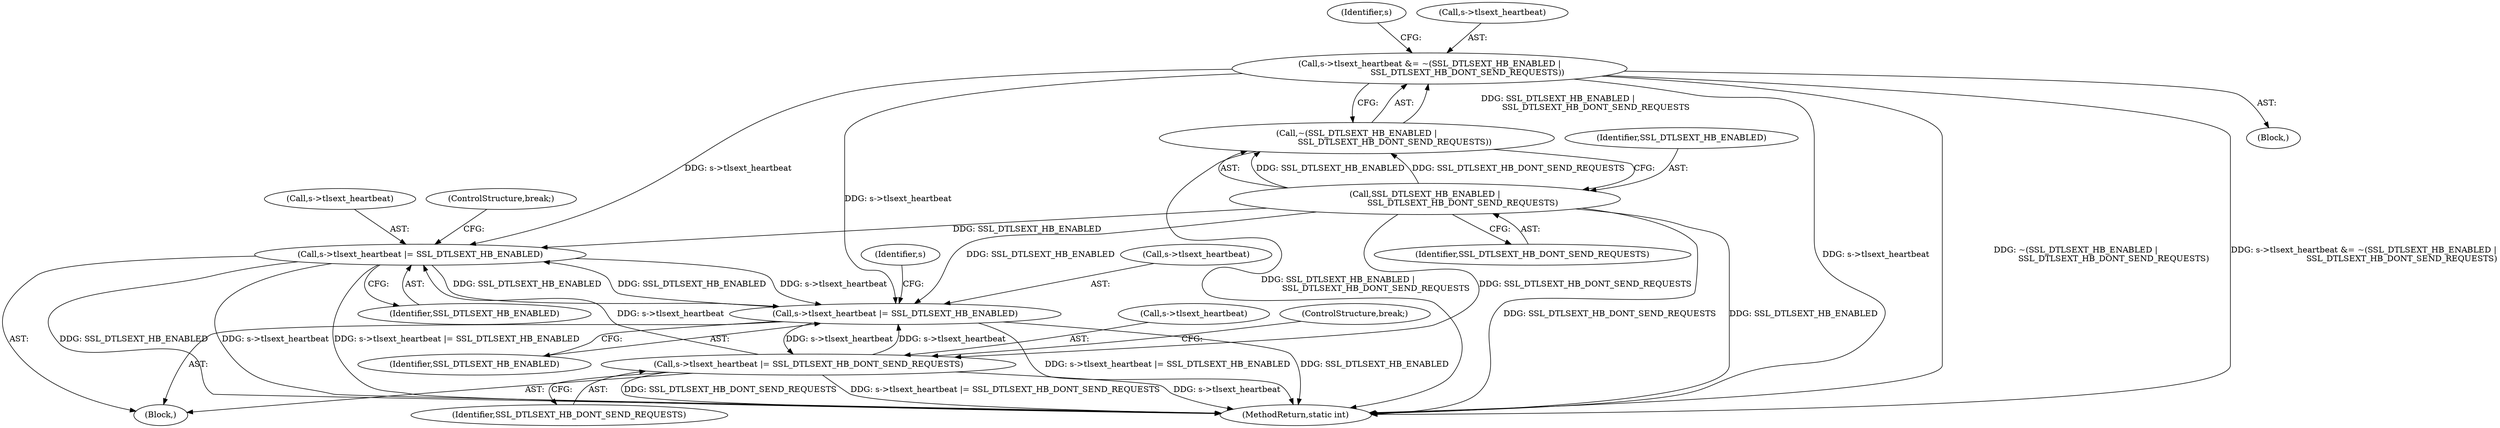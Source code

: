 digraph "0_openssl_4ad93618d26a3ea23d36ad5498ff4f59eff3a4d2_7@pointer" {
"1000193" [label="(Call,s->tlsext_heartbeat &= ~(SSL_DTLSEXT_HB_ENABLED |\n                             SSL_DTLSEXT_HB_DONT_SEND_REQUESTS))"];
"1000197" [label="(Call,~(SSL_DTLSEXT_HB_ENABLED |\n                             SSL_DTLSEXT_HB_DONT_SEND_REQUESTS))"];
"1000198" [label="(Call,SSL_DTLSEXT_HB_ENABLED |\n                             SSL_DTLSEXT_HB_DONT_SEND_REQUESTS)"];
"1000932" [label="(Call,s->tlsext_heartbeat |= SSL_DTLSEXT_HB_ENABLED)"];
"1000939" [label="(Call,s->tlsext_heartbeat |= SSL_DTLSEXT_HB_ENABLED)"];
"1000944" [label="(Call,s->tlsext_heartbeat |= SSL_DTLSEXT_HB_DONT_SEND_REQUESTS)"];
"1000932" [label="(Call,s->tlsext_heartbeat |= SSL_DTLSEXT_HB_ENABLED)"];
"1000939" [label="(Call,s->tlsext_heartbeat |= SSL_DTLSEXT_HB_ENABLED)"];
"1000948" [label="(Identifier,SSL_DTLSEXT_HB_DONT_SEND_REQUESTS)"];
"1000936" [label="(Identifier,SSL_DTLSEXT_HB_ENABLED)"];
"1000943" [label="(Identifier,SSL_DTLSEXT_HB_ENABLED)"];
"1000193" [label="(Call,s->tlsext_heartbeat &= ~(SSL_DTLSEXT_HB_ENABLED |\n                             SSL_DTLSEXT_HB_DONT_SEND_REQUESTS))"];
"1001099" [label="(MethodReturn,static int)"];
"1000204" [label="(Identifier,s)"];
"1000933" [label="(Call,s->tlsext_heartbeat)"];
"1000124" [label="(Block,)"];
"1000197" [label="(Call,~(SSL_DTLSEXT_HB_ENABLED |\n                             SSL_DTLSEXT_HB_DONT_SEND_REQUESTS))"];
"1000944" [label="(Call,s->tlsext_heartbeat |= SSL_DTLSEXT_HB_DONT_SEND_REQUESTS)"];
"1000940" [label="(Call,s->tlsext_heartbeat)"];
"1000199" [label="(Identifier,SSL_DTLSEXT_HB_ENABLED)"];
"1000937" [label="(ControlStructure,break;)"];
"1000930" [label="(Block,)"];
"1000200" [label="(Identifier,SSL_DTLSEXT_HB_DONT_SEND_REQUESTS)"];
"1000946" [label="(Identifier,s)"];
"1000945" [label="(Call,s->tlsext_heartbeat)"];
"1000949" [label="(ControlStructure,break;)"];
"1000194" [label="(Call,s->tlsext_heartbeat)"];
"1000198" [label="(Call,SSL_DTLSEXT_HB_ENABLED |\n                             SSL_DTLSEXT_HB_DONT_SEND_REQUESTS)"];
"1000193" -> "1000124"  [label="AST: "];
"1000193" -> "1000197"  [label="CFG: "];
"1000194" -> "1000193"  [label="AST: "];
"1000197" -> "1000193"  [label="AST: "];
"1000204" -> "1000193"  [label="CFG: "];
"1000193" -> "1001099"  [label="DDG: s->tlsext_heartbeat"];
"1000193" -> "1001099"  [label="DDG: ~(SSL_DTLSEXT_HB_ENABLED |\n                             SSL_DTLSEXT_HB_DONT_SEND_REQUESTS)"];
"1000193" -> "1001099"  [label="DDG: s->tlsext_heartbeat &= ~(SSL_DTLSEXT_HB_ENABLED |\n                             SSL_DTLSEXT_HB_DONT_SEND_REQUESTS)"];
"1000197" -> "1000193"  [label="DDG: SSL_DTLSEXT_HB_ENABLED |\n                             SSL_DTLSEXT_HB_DONT_SEND_REQUESTS"];
"1000193" -> "1000932"  [label="DDG: s->tlsext_heartbeat"];
"1000193" -> "1000939"  [label="DDG: s->tlsext_heartbeat"];
"1000197" -> "1000198"  [label="CFG: "];
"1000198" -> "1000197"  [label="AST: "];
"1000197" -> "1001099"  [label="DDG: SSL_DTLSEXT_HB_ENABLED |\n                             SSL_DTLSEXT_HB_DONT_SEND_REQUESTS"];
"1000198" -> "1000197"  [label="DDG: SSL_DTLSEXT_HB_ENABLED"];
"1000198" -> "1000197"  [label="DDG: SSL_DTLSEXT_HB_DONT_SEND_REQUESTS"];
"1000198" -> "1000200"  [label="CFG: "];
"1000199" -> "1000198"  [label="AST: "];
"1000200" -> "1000198"  [label="AST: "];
"1000198" -> "1001099"  [label="DDG: SSL_DTLSEXT_HB_DONT_SEND_REQUESTS"];
"1000198" -> "1001099"  [label="DDG: SSL_DTLSEXT_HB_ENABLED"];
"1000198" -> "1000932"  [label="DDG: SSL_DTLSEXT_HB_ENABLED"];
"1000198" -> "1000939"  [label="DDG: SSL_DTLSEXT_HB_ENABLED"];
"1000198" -> "1000944"  [label="DDG: SSL_DTLSEXT_HB_DONT_SEND_REQUESTS"];
"1000932" -> "1000930"  [label="AST: "];
"1000932" -> "1000936"  [label="CFG: "];
"1000933" -> "1000932"  [label="AST: "];
"1000936" -> "1000932"  [label="AST: "];
"1000937" -> "1000932"  [label="CFG: "];
"1000932" -> "1001099"  [label="DDG: SSL_DTLSEXT_HB_ENABLED"];
"1000932" -> "1001099"  [label="DDG: s->tlsext_heartbeat"];
"1000932" -> "1001099"  [label="DDG: s->tlsext_heartbeat |= SSL_DTLSEXT_HB_ENABLED"];
"1000944" -> "1000932"  [label="DDG: s->tlsext_heartbeat"];
"1000939" -> "1000932"  [label="DDG: SSL_DTLSEXT_HB_ENABLED"];
"1000932" -> "1000939"  [label="DDG: s->tlsext_heartbeat"];
"1000932" -> "1000939"  [label="DDG: SSL_DTLSEXT_HB_ENABLED"];
"1000939" -> "1000930"  [label="AST: "];
"1000939" -> "1000943"  [label="CFG: "];
"1000940" -> "1000939"  [label="AST: "];
"1000943" -> "1000939"  [label="AST: "];
"1000946" -> "1000939"  [label="CFG: "];
"1000939" -> "1001099"  [label="DDG: s->tlsext_heartbeat |= SSL_DTLSEXT_HB_ENABLED"];
"1000939" -> "1001099"  [label="DDG: SSL_DTLSEXT_HB_ENABLED"];
"1000944" -> "1000939"  [label="DDG: s->tlsext_heartbeat"];
"1000939" -> "1000944"  [label="DDG: s->tlsext_heartbeat"];
"1000944" -> "1000930"  [label="AST: "];
"1000944" -> "1000948"  [label="CFG: "];
"1000945" -> "1000944"  [label="AST: "];
"1000948" -> "1000944"  [label="AST: "];
"1000949" -> "1000944"  [label="CFG: "];
"1000944" -> "1001099"  [label="DDG: SSL_DTLSEXT_HB_DONT_SEND_REQUESTS"];
"1000944" -> "1001099"  [label="DDG: s->tlsext_heartbeat |= SSL_DTLSEXT_HB_DONT_SEND_REQUESTS"];
"1000944" -> "1001099"  [label="DDG: s->tlsext_heartbeat"];
}
